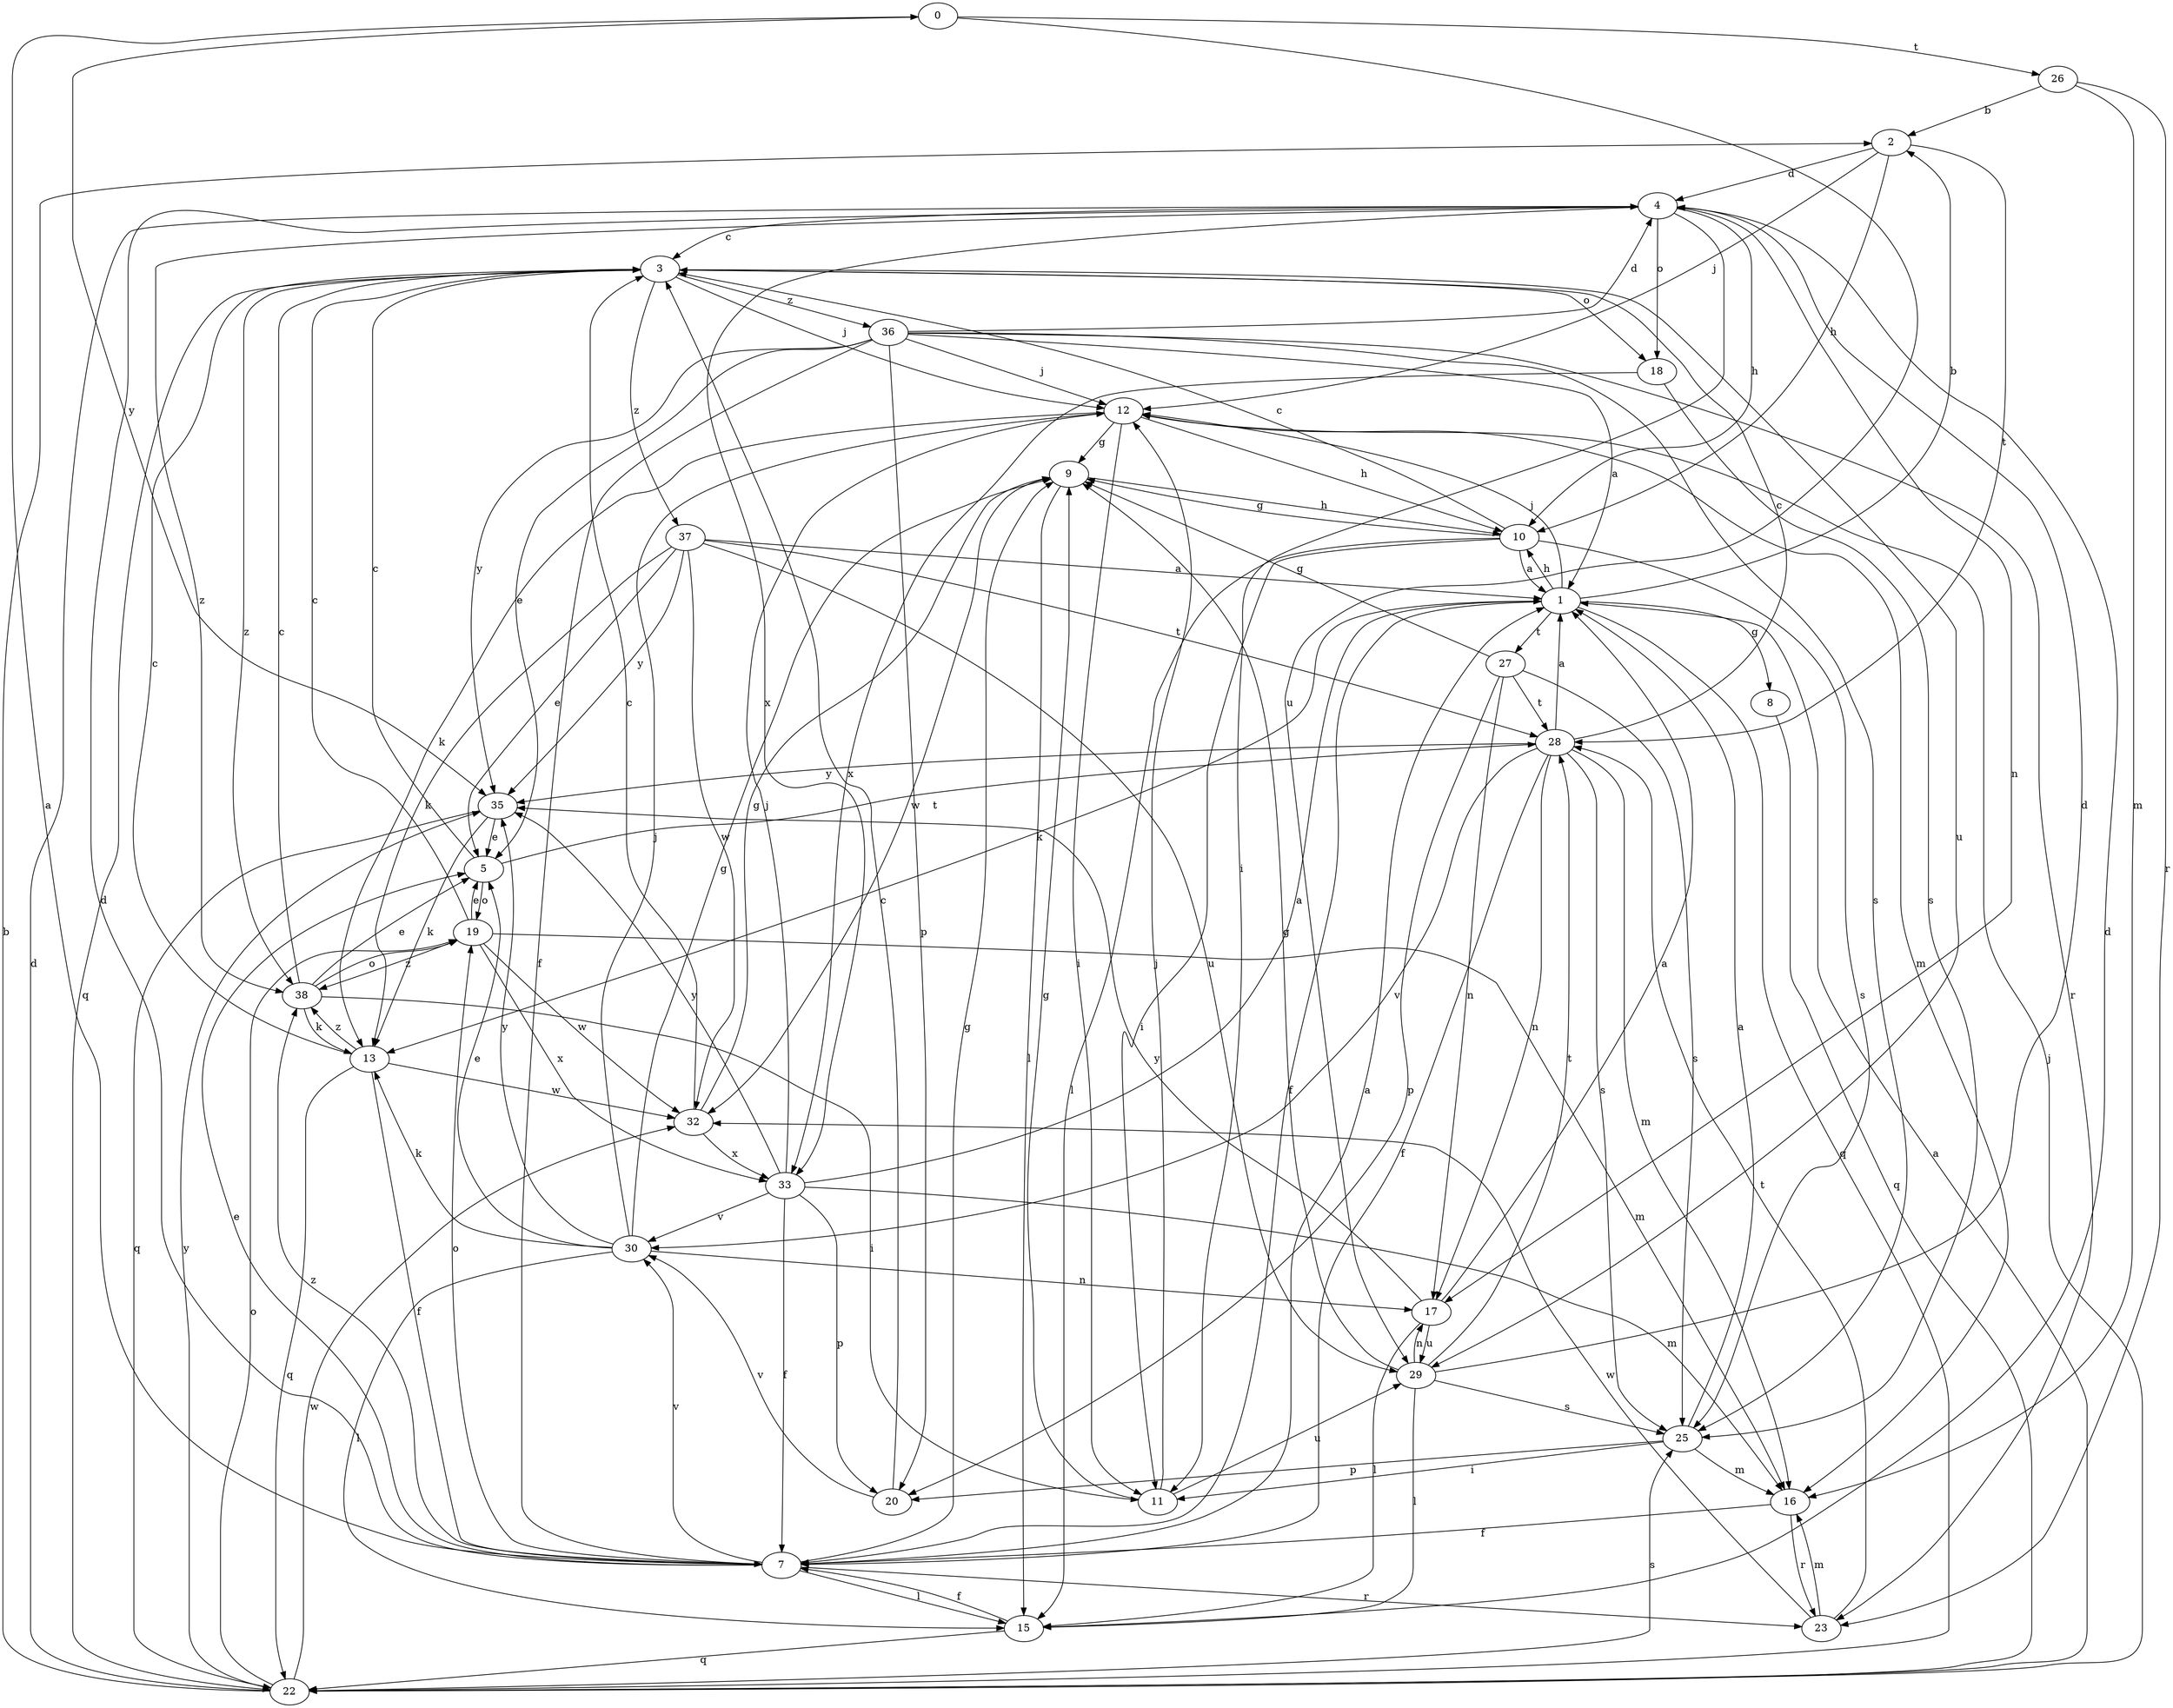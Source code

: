 strict digraph  {
0;
1;
2;
3;
4;
5;
7;
8;
9;
10;
11;
12;
13;
15;
16;
17;
18;
19;
20;
22;
23;
25;
26;
27;
28;
29;
30;
32;
33;
35;
36;
37;
38;
0 -> 26  [label=t];
0 -> 29  [label=u];
0 -> 35  [label=y];
1 -> 2  [label=b];
1 -> 7  [label=f];
1 -> 8  [label=g];
1 -> 10  [label=h];
1 -> 12  [label=j];
1 -> 13  [label=k];
1 -> 22  [label=q];
1 -> 27  [label=t];
2 -> 4  [label=d];
2 -> 10  [label=h];
2 -> 12  [label=j];
2 -> 28  [label=t];
3 -> 12  [label=j];
3 -> 18  [label=o];
3 -> 22  [label=q];
3 -> 29  [label=u];
3 -> 36  [label=z];
3 -> 37  [label=z];
3 -> 38  [label=z];
4 -> 3  [label=c];
4 -> 10  [label=h];
4 -> 11  [label=i];
4 -> 17  [label=n];
4 -> 18  [label=o];
4 -> 33  [label=x];
4 -> 38  [label=z];
5 -> 3  [label=c];
5 -> 19  [label=o];
5 -> 28  [label=t];
7 -> 0  [label=a];
7 -> 1  [label=a];
7 -> 4  [label=d];
7 -> 5  [label=e];
7 -> 9  [label=g];
7 -> 15  [label=l];
7 -> 19  [label=o];
7 -> 23  [label=r];
7 -> 30  [label=v];
7 -> 38  [label=z];
8 -> 22  [label=q];
9 -> 10  [label=h];
9 -> 15  [label=l];
9 -> 32  [label=w];
10 -> 1  [label=a];
10 -> 3  [label=c];
10 -> 9  [label=g];
10 -> 11  [label=i];
10 -> 15  [label=l];
10 -> 25  [label=s];
11 -> 9  [label=g];
11 -> 12  [label=j];
11 -> 29  [label=u];
12 -> 9  [label=g];
12 -> 10  [label=h];
12 -> 11  [label=i];
12 -> 13  [label=k];
12 -> 16  [label=m];
13 -> 3  [label=c];
13 -> 7  [label=f];
13 -> 22  [label=q];
13 -> 32  [label=w];
13 -> 38  [label=z];
15 -> 4  [label=d];
15 -> 7  [label=f];
15 -> 22  [label=q];
16 -> 7  [label=f];
16 -> 23  [label=r];
17 -> 1  [label=a];
17 -> 15  [label=l];
17 -> 29  [label=u];
17 -> 35  [label=y];
18 -> 25  [label=s];
18 -> 33  [label=x];
19 -> 3  [label=c];
19 -> 5  [label=e];
19 -> 16  [label=m];
19 -> 32  [label=w];
19 -> 33  [label=x];
19 -> 38  [label=z];
20 -> 3  [label=c];
20 -> 30  [label=v];
22 -> 1  [label=a];
22 -> 2  [label=b];
22 -> 4  [label=d];
22 -> 12  [label=j];
22 -> 19  [label=o];
22 -> 25  [label=s];
22 -> 32  [label=w];
22 -> 35  [label=y];
23 -> 16  [label=m];
23 -> 28  [label=t];
23 -> 32  [label=w];
25 -> 1  [label=a];
25 -> 11  [label=i];
25 -> 16  [label=m];
25 -> 20  [label=p];
26 -> 2  [label=b];
26 -> 16  [label=m];
26 -> 23  [label=r];
27 -> 9  [label=g];
27 -> 17  [label=n];
27 -> 20  [label=p];
27 -> 25  [label=s];
27 -> 28  [label=t];
28 -> 1  [label=a];
28 -> 3  [label=c];
28 -> 7  [label=f];
28 -> 16  [label=m];
28 -> 17  [label=n];
28 -> 25  [label=s];
28 -> 30  [label=v];
28 -> 35  [label=y];
29 -> 4  [label=d];
29 -> 9  [label=g];
29 -> 15  [label=l];
29 -> 17  [label=n];
29 -> 25  [label=s];
29 -> 28  [label=t];
30 -> 5  [label=e];
30 -> 9  [label=g];
30 -> 12  [label=j];
30 -> 13  [label=k];
30 -> 15  [label=l];
30 -> 17  [label=n];
30 -> 35  [label=y];
32 -> 3  [label=c];
32 -> 9  [label=g];
32 -> 33  [label=x];
33 -> 1  [label=a];
33 -> 7  [label=f];
33 -> 12  [label=j];
33 -> 16  [label=m];
33 -> 20  [label=p];
33 -> 30  [label=v];
33 -> 35  [label=y];
35 -> 5  [label=e];
35 -> 13  [label=k];
35 -> 22  [label=q];
36 -> 1  [label=a];
36 -> 4  [label=d];
36 -> 5  [label=e];
36 -> 7  [label=f];
36 -> 12  [label=j];
36 -> 20  [label=p];
36 -> 23  [label=r];
36 -> 25  [label=s];
36 -> 35  [label=y];
37 -> 1  [label=a];
37 -> 5  [label=e];
37 -> 13  [label=k];
37 -> 28  [label=t];
37 -> 29  [label=u];
37 -> 32  [label=w];
37 -> 35  [label=y];
38 -> 3  [label=c];
38 -> 5  [label=e];
38 -> 11  [label=i];
38 -> 13  [label=k];
38 -> 19  [label=o];
}
